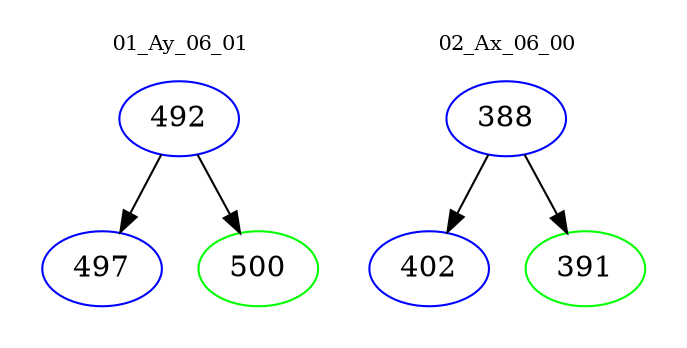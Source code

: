 digraph{
subgraph cluster_0 {
color = white
label = "01_Ay_06_01";
fontsize=10;
T0_492 [label="492", color="blue"]
T0_492 -> T0_497 [color="black"]
T0_497 [label="497", color="blue"]
T0_492 -> T0_500 [color="black"]
T0_500 [label="500", color="green"]
}
subgraph cluster_1 {
color = white
label = "02_Ax_06_00";
fontsize=10;
T1_388 [label="388", color="blue"]
T1_388 -> T1_402 [color="black"]
T1_402 [label="402", color="blue"]
T1_388 -> T1_391 [color="black"]
T1_391 [label="391", color="green"]
}
}
